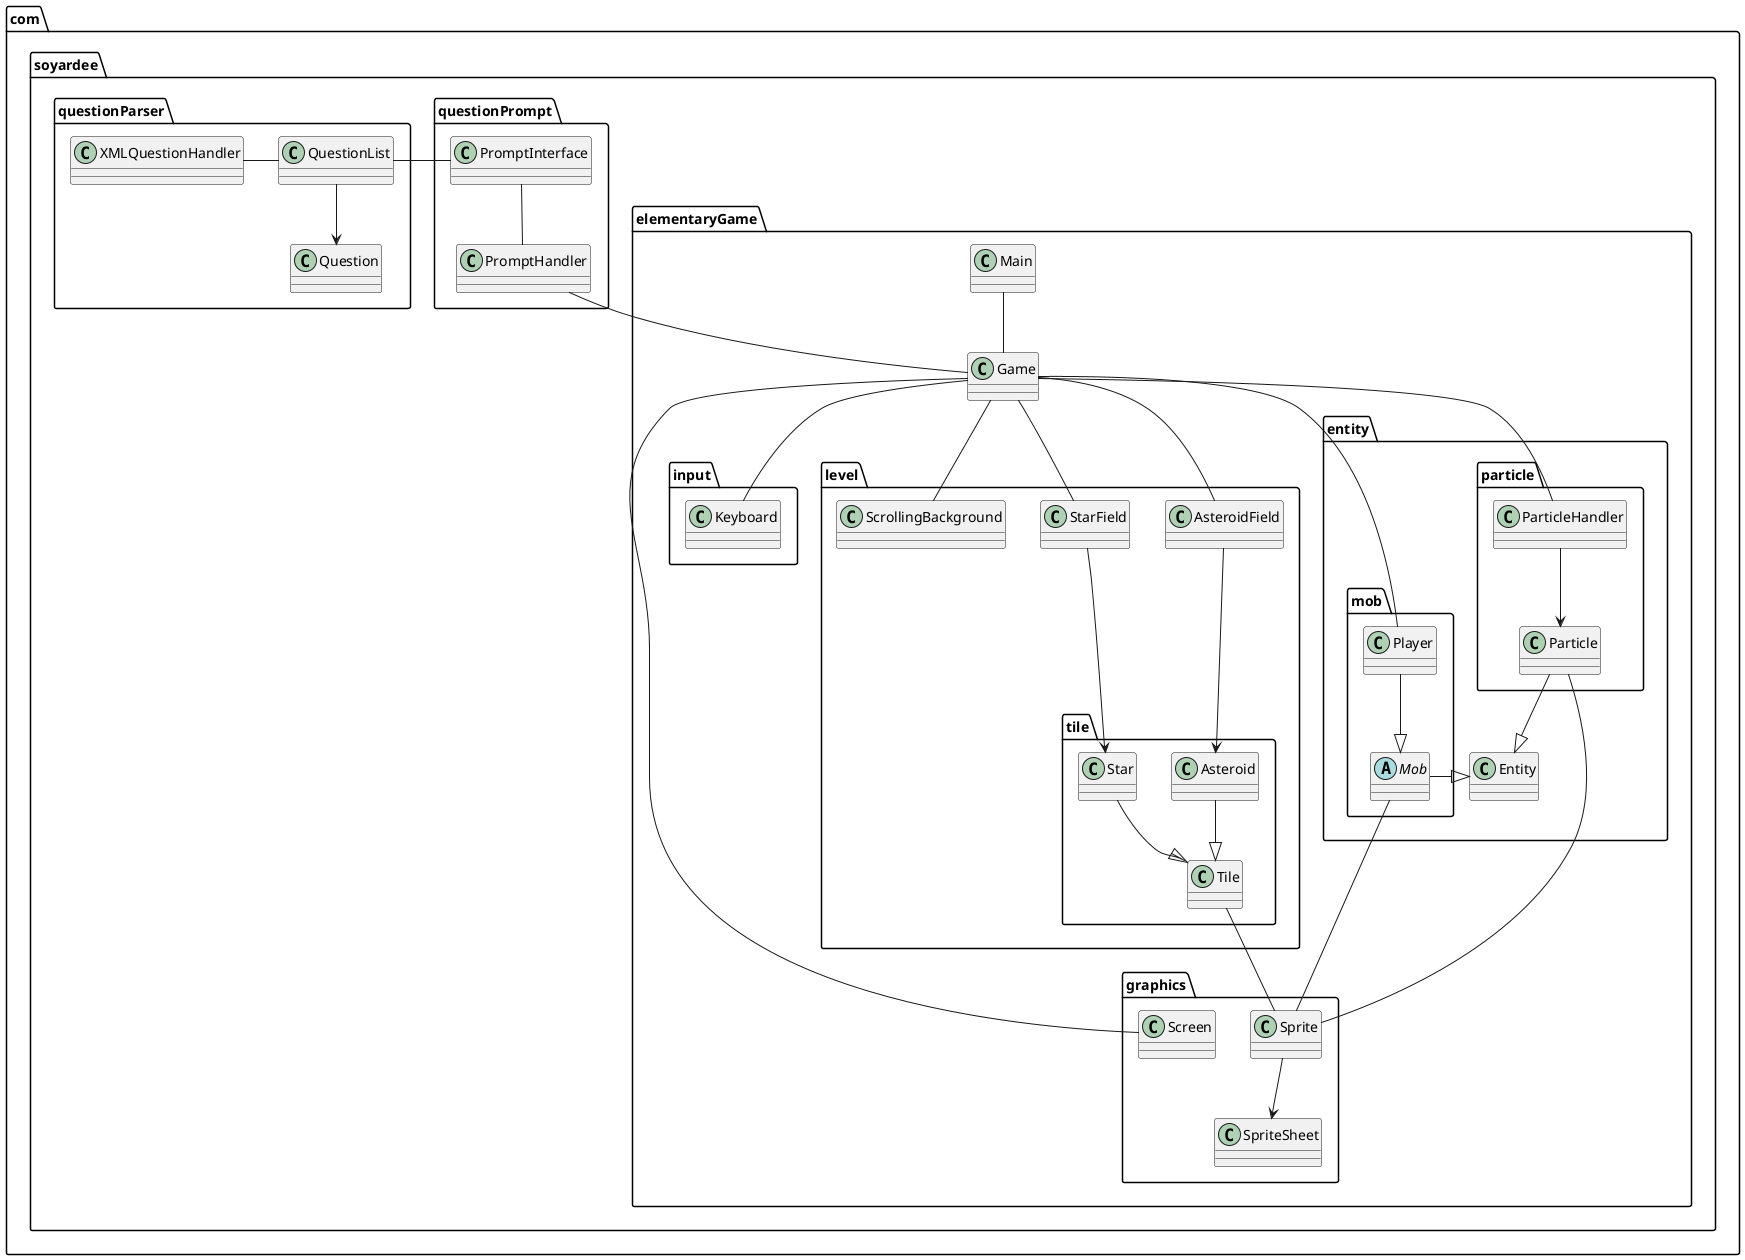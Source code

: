 @startuml



package com.soyardee {
    package elementaryGame {
        class Game
        class Main

        Main -- Game




        package graphics {
            class Screen
            class Sprite
            class SpriteSheet

            Game - Screen

            Sprite --> SpriteSheet
        }

        package input {
            class Keyboard
        }

        package level {

            package tile {
                class Tile
                class Star
                class Asteroid

                Star --|> Tile
                Asteroid --|> Tile

                Tile -- Sprite
            }


            class AsteroidField
            class StarField
            class ScrollingBackground

            AsteroidField ---> Asteroid
            StarField ---> Star

            Game -- AsteroidField
            Game -- ScrollingBackground
            Game -- StarField
        }

        package entity {
            class Entity

            package mob {
                abstract Mob
                class Player

                Mob --- Sprite

                Player --|> Mob
            }

            Mob -|> Entity


            package particle {
                class Particle

                Particle --|> Entity
                Particle -- Sprite

                class ParticleHandler

                ParticleHandler --> Particle
            }
        }

        Game -- Player
        Game -- ParticleHandler
        Game -- Keyboard
    }

    package questionPrompt {
        class PromptHandler
        class PromptInterface

        PromptInterface -- PromptHandler

        PromptHandler -- Game
    }

    package questionParser {
        class Question
        class QuestionList
        class XMLQuestionHandler

        QuestionList --> Question
        XMLQuestionHandler - QuestionList

        QuestionList - PromptInterface
    }
}

@enduml